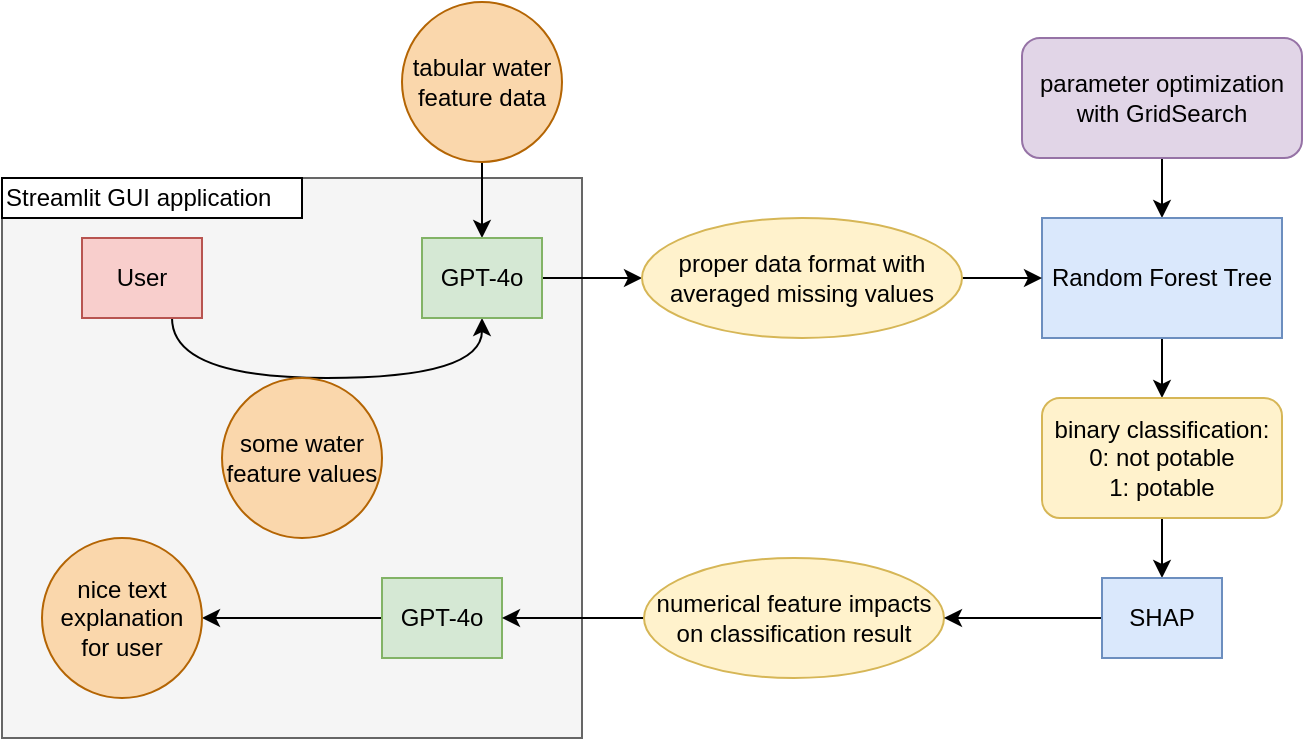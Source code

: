 <mxfile version="24.8.8">
  <diagram name="Seite-1" id="15JWmPDhDRfjgv1KrviQ">
    <mxGraphModel dx="1580" dy="510" grid="1" gridSize="10" guides="1" tooltips="1" connect="1" arrows="1" fold="1" page="1" pageScale="1" pageWidth="827" pageHeight="1169" math="0" shadow="0">
      <root>
        <mxCell id="0" />
        <mxCell id="1" parent="0" />
        <mxCell id="PFKrmldMxKEClvpLXt51-25" value="" style="rounded=0;whiteSpace=wrap;html=1;fillColor=#f5f5f5;fontColor=#333333;strokeColor=#666666;" vertex="1" parent="1">
          <mxGeometry x="-40" y="160" width="290" height="280" as="geometry" />
        </mxCell>
        <mxCell id="PFKrmldMxKEClvpLXt51-7" value="&lt;div align=&quot;left&quot;&gt;Streamlit GUI application&lt;/div&gt;" style="rounded=0;whiteSpace=wrap;html=1;align=left;" vertex="1" parent="1">
          <mxGeometry x="-40" y="160" width="150" height="20" as="geometry" />
        </mxCell>
        <mxCell id="PFKrmldMxKEClvpLXt51-14" style="edgeStyle=orthogonalEdgeStyle;rounded=0;orthogonalLoop=1;jettySize=auto;html=1;exitX=0.5;exitY=1;exitDx=0;exitDy=0;entryX=0.5;entryY=0;entryDx=0;entryDy=0;" edge="1" parent="1" source="PFKrmldMxKEClvpLXt51-1" target="PFKrmldMxKEClvpLXt51-3">
          <mxGeometry relative="1" as="geometry" />
        </mxCell>
        <mxCell id="PFKrmldMxKEClvpLXt51-1" value="parameter optimization with GridSearch" style="rounded=1;whiteSpace=wrap;html=1;fillColor=#e1d5e7;strokeColor=#9673a6;" vertex="1" parent="1">
          <mxGeometry x="470" y="90" width="140" height="60" as="geometry" />
        </mxCell>
        <mxCell id="PFKrmldMxKEClvpLXt51-10" style="edgeStyle=orthogonalEdgeStyle;rounded=0;orthogonalLoop=1;jettySize=auto;html=1;exitX=0.5;exitY=1;exitDx=0;exitDy=0;entryX=0.5;entryY=0;entryDx=0;entryDy=0;" edge="1" parent="1" source="PFKrmldMxKEClvpLXt51-2" target="PFKrmldMxKEClvpLXt51-8">
          <mxGeometry relative="1" as="geometry" />
        </mxCell>
        <mxCell id="PFKrmldMxKEClvpLXt51-2" value="tabular water feature data" style="ellipse;whiteSpace=wrap;html=1;aspect=fixed;fillColor=#fad7ac;strokeColor=#b46504;" vertex="1" parent="1">
          <mxGeometry x="160" y="72" width="80" height="80" as="geometry" />
        </mxCell>
        <mxCell id="PFKrmldMxKEClvpLXt51-16" style="edgeStyle=orthogonalEdgeStyle;rounded=0;orthogonalLoop=1;jettySize=auto;html=1;exitX=0.5;exitY=1;exitDx=0;exitDy=0;entryX=0.5;entryY=0;entryDx=0;entryDy=0;" edge="1" parent="1" source="PFKrmldMxKEClvpLXt51-3" target="PFKrmldMxKEClvpLXt51-4">
          <mxGeometry relative="1" as="geometry" />
        </mxCell>
        <mxCell id="PFKrmldMxKEClvpLXt51-3" value="Random Forest Tree" style="rounded=0;whiteSpace=wrap;html=1;fillColor=#dae8fc;strokeColor=#6c8ebf;" vertex="1" parent="1">
          <mxGeometry x="480" y="180" width="120" height="60" as="geometry" />
        </mxCell>
        <mxCell id="PFKrmldMxKEClvpLXt51-21" style="edgeStyle=orthogonalEdgeStyle;rounded=0;orthogonalLoop=1;jettySize=auto;html=1;exitX=0.5;exitY=1;exitDx=0;exitDy=0;entryX=0.5;entryY=0;entryDx=0;entryDy=0;" edge="1" parent="1" source="PFKrmldMxKEClvpLXt51-4" target="PFKrmldMxKEClvpLXt51-20">
          <mxGeometry relative="1" as="geometry" />
        </mxCell>
        <mxCell id="PFKrmldMxKEClvpLXt51-4" value="binary classification:&lt;br&gt;0: not potable&lt;br&gt;1: potable" style="rounded=1;whiteSpace=wrap;html=1;fillColor=#fff2cc;strokeColor=#d6b656;" vertex="1" parent="1">
          <mxGeometry x="480" y="270" width="120" height="60" as="geometry" />
        </mxCell>
        <mxCell id="PFKrmldMxKEClvpLXt51-11" style="edgeStyle=orthogonalEdgeStyle;rounded=0;orthogonalLoop=1;jettySize=auto;html=1;exitX=0.75;exitY=1;exitDx=0;exitDy=0;entryX=0.5;entryY=1;entryDx=0;entryDy=0;curved=1;" edge="1" parent="1" source="PFKrmldMxKEClvpLXt51-6" target="PFKrmldMxKEClvpLXt51-8">
          <mxGeometry relative="1" as="geometry">
            <Array as="points">
              <mxPoint x="45" y="260" />
              <mxPoint x="200" y="260" />
            </Array>
          </mxGeometry>
        </mxCell>
        <mxCell id="PFKrmldMxKEClvpLXt51-6" value="User" style="rounded=0;whiteSpace=wrap;html=1;fillColor=#f8cecc;strokeColor=#b85450;" vertex="1" parent="1">
          <mxGeometry y="190" width="60" height="40" as="geometry" />
        </mxCell>
        <mxCell id="PFKrmldMxKEClvpLXt51-13" style="edgeStyle=orthogonalEdgeStyle;rounded=0;orthogonalLoop=1;jettySize=auto;html=1;exitX=1;exitY=0.5;exitDx=0;exitDy=0;entryX=0;entryY=0.5;entryDx=0;entryDy=0;" edge="1" parent="1" source="PFKrmldMxKEClvpLXt51-8" target="PFKrmldMxKEClvpLXt51-12">
          <mxGeometry relative="1" as="geometry" />
        </mxCell>
        <mxCell id="PFKrmldMxKEClvpLXt51-8" value="GPT-4o" style="rounded=0;whiteSpace=wrap;html=1;fillColor=#d5e8d4;strokeColor=#82b366;" vertex="1" parent="1">
          <mxGeometry x="170" y="190" width="60" height="40" as="geometry" />
        </mxCell>
        <mxCell id="PFKrmldMxKEClvpLXt51-9" value="some water&lt;br&gt;feature values" style="ellipse;whiteSpace=wrap;html=1;fillColor=#fad7ac;strokeColor=#b46504;" vertex="1" parent="1">
          <mxGeometry x="70" y="260" width="80" height="80" as="geometry" />
        </mxCell>
        <mxCell id="PFKrmldMxKEClvpLXt51-15" style="edgeStyle=orthogonalEdgeStyle;rounded=0;orthogonalLoop=1;jettySize=auto;html=1;exitX=1;exitY=0.5;exitDx=0;exitDy=0;entryX=0;entryY=0.5;entryDx=0;entryDy=0;" edge="1" parent="1" source="PFKrmldMxKEClvpLXt51-12" target="PFKrmldMxKEClvpLXt51-3">
          <mxGeometry relative="1" as="geometry" />
        </mxCell>
        <mxCell id="PFKrmldMxKEClvpLXt51-12" value="proper data format with averaged missing values" style="ellipse;whiteSpace=wrap;html=1;fillColor=#fff2cc;strokeColor=#d6b656;" vertex="1" parent="1">
          <mxGeometry x="280" y="180" width="160" height="60" as="geometry" />
        </mxCell>
        <mxCell id="PFKrmldMxKEClvpLXt51-26" value="" style="edgeStyle=orthogonalEdgeStyle;rounded=0;orthogonalLoop=1;jettySize=auto;html=1;" edge="1" parent="1" source="PFKrmldMxKEClvpLXt51-17" target="PFKrmldMxKEClvpLXt51-24">
          <mxGeometry relative="1" as="geometry" />
        </mxCell>
        <mxCell id="PFKrmldMxKEClvpLXt51-17" value="GPT-4o" style="rounded=0;whiteSpace=wrap;html=1;fillColor=#d5e8d4;strokeColor=#82b366;" vertex="1" parent="1">
          <mxGeometry x="150" y="360" width="60" height="40" as="geometry" />
        </mxCell>
        <mxCell id="PFKrmldMxKEClvpLXt51-23" style="edgeStyle=orthogonalEdgeStyle;rounded=0;orthogonalLoop=1;jettySize=auto;html=1;exitX=0;exitY=0.5;exitDx=0;exitDy=0;entryX=1;entryY=0.5;entryDx=0;entryDy=0;" edge="1" parent="1" source="PFKrmldMxKEClvpLXt51-19" target="PFKrmldMxKEClvpLXt51-17">
          <mxGeometry relative="1" as="geometry" />
        </mxCell>
        <mxCell id="PFKrmldMxKEClvpLXt51-19" value="numerical feature impacts on classification result" style="ellipse;whiteSpace=wrap;html=1;fillColor=#fff2cc;strokeColor=#d6b656;" vertex="1" parent="1">
          <mxGeometry x="281" y="350" width="150" height="60" as="geometry" />
        </mxCell>
        <mxCell id="PFKrmldMxKEClvpLXt51-22" style="edgeStyle=orthogonalEdgeStyle;rounded=0;orthogonalLoop=1;jettySize=auto;html=1;exitX=0;exitY=0.5;exitDx=0;exitDy=0;entryX=1;entryY=0.5;entryDx=0;entryDy=0;" edge="1" parent="1" source="PFKrmldMxKEClvpLXt51-20" target="PFKrmldMxKEClvpLXt51-19">
          <mxGeometry relative="1" as="geometry" />
        </mxCell>
        <mxCell id="PFKrmldMxKEClvpLXt51-20" value="SHAP" style="rounded=0;whiteSpace=wrap;html=1;fillColor=#dae8fc;strokeColor=#6c8ebf;" vertex="1" parent="1">
          <mxGeometry x="510" y="360" width="60" height="40" as="geometry" />
        </mxCell>
        <mxCell id="PFKrmldMxKEClvpLXt51-24" value="nice text&lt;br&gt;explanation for user" style="ellipse;whiteSpace=wrap;html=1;aspect=fixed;fillColor=#fad7ac;strokeColor=#b46504;" vertex="1" parent="1">
          <mxGeometry x="-20" y="340" width="80" height="80" as="geometry" />
        </mxCell>
      </root>
    </mxGraphModel>
  </diagram>
</mxfile>
